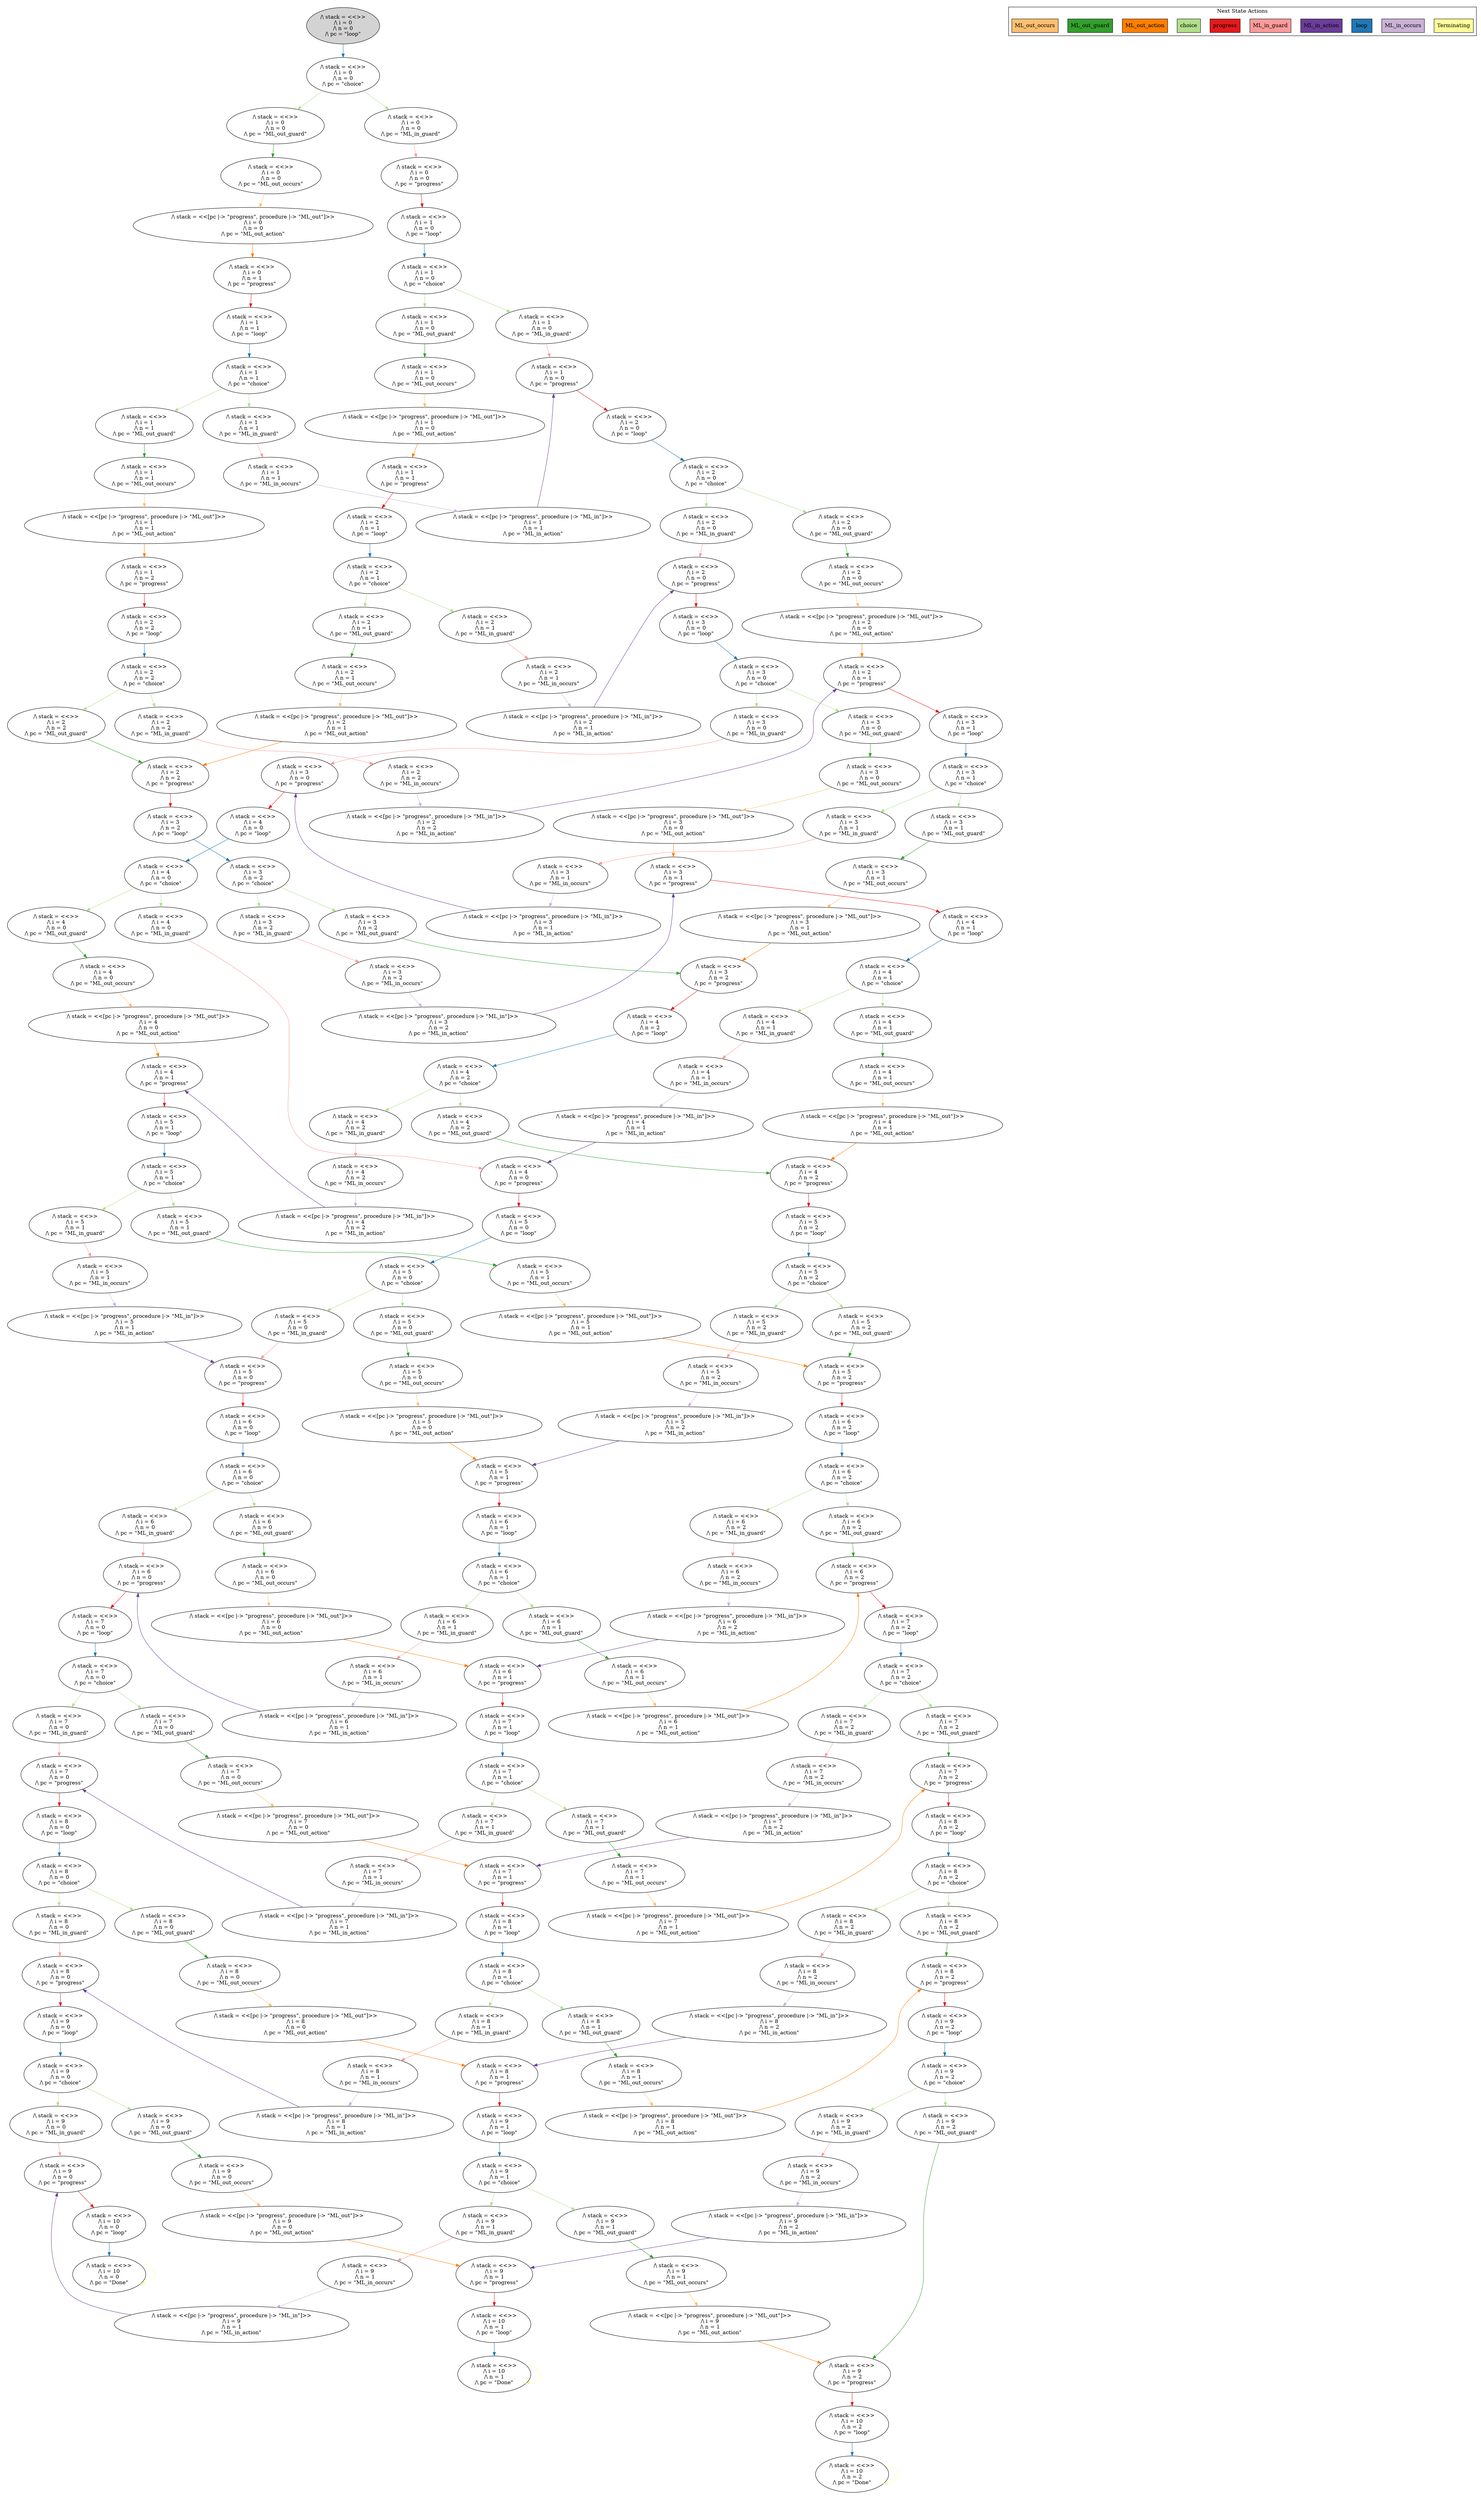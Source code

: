 strict digraph DiskGraph {
edge [colorscheme="paired12"]
nodesep=0.35;
subgraph cluster_graph {
color="white";
5481501194466391553 [label="/\\ stack = <<>>\n/\\ i = 0\n/\\ n = 0\n/\\ pc = \"loop\"",style = filled]
5481501194466391553 -> 1301704511523430768 [label="",color="2",fontcolor="2"];
1301704511523430768 [label="/\\ stack = <<>>\n/\\ i = 0\n/\\ n = 0\n/\\ pc = \"choice\""];
1301704511523430768 -> -7477751002490889123 [label="",color="3",fontcolor="3"];
-7477751002490889123 [label="/\\ stack = <<>>\n/\\ i = 0\n/\\ n = 0\n/\\ pc = \"ML_out_guard\""];
1301704511523430768 -> -4748775088320799739 [label="",color="3",fontcolor="3"];
-4748775088320799739 [label="/\\ stack = <<>>\n/\\ i = 0\n/\\ n = 0\n/\\ pc = \"ML_in_guard\""];
-7477751002490889123 -> 2564014300555827455 [label="",color="4",fontcolor="4"];
2564014300555827455 [label="/\\ stack = <<>>\n/\\ i = 0\n/\\ n = 0\n/\\ pc = \"ML_out_occurs\""];
-4748775088320799739 -> -2032388360025779639 [label="",color="5",fontcolor="5"];
-2032388360025779639 [label="/\\ stack = <<>>\n/\\ i = 0\n/\\ n = 0\n/\\ pc = \"progress\""];
-2032388360025779639 -> 1636970338899562014 [label="",color="6",fontcolor="6"];
1636970338899562014 [label="/\\ stack = <<>>\n/\\ i = 1\n/\\ n = 0\n/\\ pc = \"loop\""];
2564014300555827455 -> 642891524312701366 [label="",color="7",fontcolor="7"];
642891524312701366 [label="/\\ stack = <<[pc |-> \"progress\", procedure |-> \"ML_out\"]>>\n/\\ i = 0\n/\\ n = 0\n/\\ pc = \"ML_out_action\""];
1636970338899562014 -> 5156430904869359945 [label="",color="2",fontcolor="2"];
5156430904869359945 [label="/\\ stack = <<>>\n/\\ i = 1\n/\\ n = 0\n/\\ pc = \"choice\""];
642891524312701366 -> 6496921077314979622 [label="",color="8",fontcolor="8"];
6496921077314979622 [label="/\\ stack = <<>>\n/\\ i = 0\n/\\ n = 1\n/\\ pc = \"progress\""];
5156430904869359945 -> -6098506015896022288 [label="",color="3",fontcolor="3"];
-6098506015896022288 [label="/\\ stack = <<>>\n/\\ i = 1\n/\\ n = 0\n/\\ pc = \"ML_out_guard\""];
6496921077314979622 -> 3956528156080239161 [label="",color="6",fontcolor="6"];
3956528156080239161 [label="/\\ stack = <<>>\n/\\ i = 1\n/\\ n = 1\n/\\ pc = \"loop\""];
-6098506015896022288 -> 3456085182192066323 [label="",color="4",fontcolor="4"];
3456085182192066323 [label="/\\ stack = <<>>\n/\\ i = 1\n/\\ n = 0\n/\\ pc = \"ML_out_occurs\""];
3956528156080239161 -> -6234658689812744215 [label="",color="2",fontcolor="2"];
-6234658689812744215 [label="/\\ stack = <<>>\n/\\ i = 1\n/\\ n = 1\n/\\ pc = \"choice\""];
5156430904869359945 -> 6635308248572526654 [label="",color="3",fontcolor="3"];
6635308248572526654 [label="/\\ stack = <<>>\n/\\ i = 1\n/\\ n = 0\n/\\ pc = \"ML_in_guard\""];
-6234658689812744215 -> 9184855473481955322 [label="",color="3",fontcolor="3"];
9184855473481955322 [label="/\\ stack = <<>>\n/\\ i = 1\n/\\ n = 1\n/\\ pc = \"ML_out_guard\""];
6635308248572526654 -> -2277469966993412223 [label="",color="5",fontcolor="5"];
-2277469966993412223 [label="/\\ stack = <<>>\n/\\ i = 1\n/\\ n = 0\n/\\ pc = \"progress\""];
3456085182192066323 -> 328565058113035866 [label="",color="7",fontcolor="7"];
328565058113035866 [label="/\\ stack = <<[pc |-> \"progress\", procedure |-> \"ML_out\"]>>\n/\\ i = 1\n/\\ n = 0\n/\\ pc = \"ML_out_action\""];
-6234658689812744215 -> 687536163859705863 [label="",color="3",fontcolor="3"];
687536163859705863 [label="/\\ stack = <<>>\n/\\ i = 1\n/\\ n = 1\n/\\ pc = \"ML_in_guard\""];
-2277469966993412223 -> -479348111672637889 [label="",color="6",fontcolor="6"];
-479348111672637889 [label="/\\ stack = <<>>\n/\\ i = 2\n/\\ n = 0\n/\\ pc = \"loop\""];
687536163859705863 -> 490073942568499771 [label="",color="5",fontcolor="5"];
490073942568499771 [label="/\\ stack = <<>>\n/\\ i = 1\n/\\ n = 1\n/\\ pc = \"ML_in_occurs\""];
328565058113035866 -> 6451124855514430190 [label="",color="8",fontcolor="8"];
6451124855514430190 [label="/\\ stack = <<>>\n/\\ i = 1\n/\\ n = 1\n/\\ pc = \"progress\""];
9184855473481955322 -> 3195646455699628763 [label="",color="4",fontcolor="4"];
3195646455699628763 [label="/\\ stack = <<>>\n/\\ i = 1\n/\\ n = 1\n/\\ pc = \"ML_out_occurs\""];
490073942568499771 -> 4709673622212848894 [label="",color="9",fontcolor="9"];
4709673622212848894 [label="/\\ stack = <<[pc |-> \"progress\", procedure |-> \"ML_in\"]>>\n/\\ i = 1\n/\\ n = 1\n/\\ pc = \"ML_in_action\""];
-479348111672637889 -> -5102830437243633406 [label="",color="2",fontcolor="2"];
-5102830437243633406 [label="/\\ stack = <<>>\n/\\ i = 2\n/\\ n = 0\n/\\ pc = \"choice\""];
4709673622212848894 -> -2277469966993412223 [label="",color="10",fontcolor="10"];
3195646455699628763 -> 513410914319606674 [label="",color="7",fontcolor="7"];
513410914319606674 [label="/\\ stack = <<[pc |-> \"progress\", procedure |-> \"ML_out\"]>>\n/\\ i = 1\n/\\ n = 1\n/\\ pc = \"ML_out_action\""];
6451124855514430190 -> -2808339811667772904 [label="",color="6",fontcolor="6"];
-2808339811667772904 [label="/\\ stack = <<>>\n/\\ i = 2\n/\\ n = 1\n/\\ pc = \"loop\""];
513410914319606674 -> 3320149849492853722 [label="",color="8",fontcolor="8"];
3320149849492853722 [label="/\\ stack = <<>>\n/\\ i = 1\n/\\ n = 2\n/\\ pc = \"progress\""];
-5102830437243633406 -> -76190576759799545 [label="",color="3",fontcolor="3"];
-76190576759799545 [label="/\\ stack = <<>>\n/\\ i = 2\n/\\ n = 0\n/\\ pc = \"ML_out_guard\""];
3320149849492853722 -> -5051193699495018895 [label="",color="6",fontcolor="6"];
-5051193699495018895 [label="/\\ stack = <<>>\n/\\ i = 2\n/\\ n = 2\n/\\ pc = \"loop\""];
-76190576759799545 -> 4274947314410477351 [label="",color="4",fontcolor="4"];
4274947314410477351 [label="/\\ stack = <<>>\n/\\ i = 2\n/\\ n = 0\n/\\ pc = \"ML_out_occurs\""];
-5102830437243633406 -> -4057590241707773194 [label="",color="3",fontcolor="3"];
-4057590241707773194 [label="/\\ stack = <<>>\n/\\ i = 2\n/\\ n = 0\n/\\ pc = \"ML_in_guard\""];
4274947314410477351 -> 1164918182638524014 [label="",color="7",fontcolor="7"];
1164918182638524014 [label="/\\ stack = <<[pc |-> \"progress\", procedure |-> \"ML_out\"]>>\n/\\ i = 2\n/\\ n = 0\n/\\ pc = \"ML_out_action\""];
-2808339811667772904 -> 6330445490168522658 [label="",color="2",fontcolor="2"];
6330445490168522658 [label="/\\ stack = <<>>\n/\\ i = 2\n/\\ n = 1\n/\\ pc = \"choice\""];
1164918182638524014 -> 6734898035700956342 [label="",color="8",fontcolor="8"];
6734898035700956342 [label="/\\ stack = <<>>\n/\\ i = 2\n/\\ n = 1\n/\\ pc = \"progress\""];
6330445490168522658 -> 3088265824861873165 [label="",color="3",fontcolor="3"];
3088265824861873165 [label="/\\ stack = <<>>\n/\\ i = 2\n/\\ n = 1\n/\\ pc = \"ML_out_guard\""];
6734898035700956342 -> -8961215200723369465 [label="",color="6",fontcolor="6"];
-8961215200723369465 [label="/\\ stack = <<>>\n/\\ i = 3\n/\\ n = 1\n/\\ pc = \"loop\""];
-4057590241707773194 -> -1975645557075236391 [label="",color="5",fontcolor="5"];
-1975645557075236391 [label="/\\ stack = <<>>\n/\\ i = 2\n/\\ n = 0\n/\\ pc = \"progress\""];
-5051193699495018895 -> -2776882496092955961 [label="",color="2",fontcolor="2"];
-2776882496092955961 [label="/\\ stack = <<>>\n/\\ i = 2\n/\\ n = 2\n/\\ pc = \"choice\""];
-1975645557075236391 -> -6630256341316895200 [label="",color="6",fontcolor="6"];
-6630256341316895200 [label="/\\ stack = <<>>\n/\\ i = 3\n/\\ n = 0\n/\\ pc = \"loop\""];
-8961215200723369465 -> 163683676964706203 [label="",color="2",fontcolor="2"];
163683676964706203 [label="/\\ stack = <<>>\n/\\ i = 3\n/\\ n = 1\n/\\ pc = \"choice\""];
3088265824861873165 -> 4106409034457328367 [label="",color="4",fontcolor="4"];
4106409034457328367 [label="/\\ stack = <<>>\n/\\ i = 2\n/\\ n = 1\n/\\ pc = \"ML_out_occurs\""];
6330445490168522658 -> -7913021488387620145 [label="",color="3",fontcolor="3"];
-7913021488387620145 [label="/\\ stack = <<>>\n/\\ i = 2\n/\\ n = 1\n/\\ pc = \"ML_in_guard\""];
4106409034457328367 -> 1406761657000717222 [label="",color="7",fontcolor="7"];
1406761657000717222 [label="/\\ stack = <<[pc |-> \"progress\", procedure |-> \"ML_out\"]>>\n/\\ i = 2\n/\\ n = 1\n/\\ pc = \"ML_out_action\""];
163683676964706203 -> 1855423003815586464 [label="",color="3",fontcolor="3"];
1855423003815586464 [label="/\\ stack = <<>>\n/\\ i = 3\n/\\ n = 1\n/\\ pc = \"ML_out_guard\""];
-6630256341316895200 -> -1391369236458245829 [label="",color="2",fontcolor="2"];
-1391369236458245829 [label="/\\ stack = <<>>\n/\\ i = 3\n/\\ n = 0\n/\\ pc = \"choice\""];
-2776882496092955961 -> -1506555330213159530 [label="",color="3",fontcolor="3"];
-1506555330213159530 [label="/\\ stack = <<>>\n/\\ i = 2\n/\\ n = 2\n/\\ pc = \"ML_out_guard\""];
-1391369236458245829 -> -3632961167416438870 [label="",color="3",fontcolor="3"];
-3632961167416438870 [label="/\\ stack = <<>>\n/\\ i = 3\n/\\ n = 0\n/\\ pc = \"ML_out_guard\""];
1855423003815586464 -> 3791937427906686211 [label="",color="4",fontcolor="4"];
3791937427906686211 [label="/\\ stack = <<>>\n/\\ i = 3\n/\\ n = 1\n/\\ pc = \"ML_out_occurs\""];
163683676964706203 -> 8080270701595401972 [label="",color="3",fontcolor="3"];
8080270701595401972 [label="/\\ stack = <<>>\n/\\ i = 3\n/\\ n = 1\n/\\ pc = \"ML_in_guard\""];
1406761657000717222 -> 3090137050777228674 [label="",color="8",fontcolor="8"];
3090137050777228674 [label="/\\ stack = <<>>\n/\\ i = 2\n/\\ n = 2\n/\\ pc = \"progress\""];
-7913021488387620145 -> 6008232514061543884 [label="",color="5",fontcolor="5"];
6008232514061543884 [label="/\\ stack = <<>>\n/\\ i = 2\n/\\ n = 1\n/\\ pc = \"ML_in_occurs\""];
-3632961167416438870 -> 3976933198454591691 [label="",color="4",fontcolor="4"];
3976933198454591691 [label="/\\ stack = <<>>\n/\\ i = 3\n/\\ n = 0\n/\\ pc = \"ML_out_occurs\""];
-1506555330213159530 -> 3090137050777228674 [label="",color="4",fontcolor="4"];
3090137050777228674 -> -2070787741342136722 [label="",color="6",fontcolor="6"];
-2070787741342136722 [label="/\\ stack = <<>>\n/\\ i = 3\n/\\ n = 2\n/\\ pc = \"loop\""];
-1391369236458245829 -> 2719370060750794445 [label="",color="3",fontcolor="3"];
2719370060750794445 [label="/\\ stack = <<>>\n/\\ i = 3\n/\\ n = 0\n/\\ pc = \"ML_in_guard\""];
-2776882496092955961 -> 7822476265046200964 [label="",color="3",fontcolor="3"];
7822476265046200964 [label="/\\ stack = <<>>\n/\\ i = 2\n/\\ n = 2\n/\\ pc = \"ML_in_guard\""];
-2070787741342136722 -> -8293009445951886594 [label="",color="2",fontcolor="2"];
-8293009445951886594 [label="/\\ stack = <<>>\n/\\ i = 3\n/\\ n = 2\n/\\ pc = \"choice\""];
3976933198454591691 -> 2038389729912312194 [label="",color="7",fontcolor="7"];
2038389729912312194 [label="/\\ stack = <<[pc |-> \"progress\", procedure |-> \"ML_out\"]>>\n/\\ i = 3\n/\\ n = 0\n/\\ pc = \"ML_out_action\""];
6008232514061543884 -> 1508863315129499401 [label="",color="9",fontcolor="9"];
1508863315129499401 [label="/\\ stack = <<[pc |-> \"progress\", procedure |-> \"ML_in\"]>>\n/\\ i = 2\n/\\ n = 1\n/\\ pc = \"ML_in_action\""];
8080270701595401972 -> 6919208671319549793 [label="",color="5",fontcolor="5"];
6919208671319549793 [label="/\\ stack = <<>>\n/\\ i = 3\n/\\ n = 1\n/\\ pc = \"ML_in_occurs\""];
3791937427906686211 -> 2298696202968935498 [label="",color="7",fontcolor="7"];
2298696202968935498 [label="/\\ stack = <<[pc |-> \"progress\", procedure |-> \"ML_out\"]>>\n/\\ i = 3\n/\\ n = 1\n/\\ pc = \"ML_out_action\""];
1508863315129499401 -> -1975645557075236391 [label="",color="10",fontcolor="10"];
2038389729912312194 -> 6834325378447999358 [label="",color="8",fontcolor="8"];
6834325378447999358 [label="/\\ stack = <<>>\n/\\ i = 3\n/\\ n = 1\n/\\ pc = \"progress\""];
-8293009445951886594 -> -2849701131977321669 [label="",color="3",fontcolor="3"];
-2849701131977321669 [label="/\\ stack = <<>>\n/\\ i = 3\n/\\ n = 2\n/\\ pc = \"ML_out_guard\""];
7822476265046200964 -> -7877467358843531177 [label="",color="5",fontcolor="5"];
-7877467358843531177 [label="/\\ stack = <<>>\n/\\ i = 2\n/\\ n = 2\n/\\ pc = \"ML_in_occurs\""];
2719370060750794445 -> -1785021423534124015 [label="",color="5",fontcolor="5"];
-1785021423534124015 [label="/\\ stack = <<>>\n/\\ i = 3\n/\\ n = 0\n/\\ pc = \"progress\""];
-2849701131977321669 -> 2976056828118657098 [label="",color="4",fontcolor="4"];
6834325378447999358 -> -4942490944114918177 [label="",color="6",fontcolor="6"];
-4942490944114918177 [label="/\\ stack = <<>>\n/\\ i = 4\n/\\ n = 1\n/\\ pc = \"loop\""];
-8293009445951886594 -> -8177785741996699969 [label="",color="3",fontcolor="3"];
-8177785741996699969 [label="/\\ stack = <<>>\n/\\ i = 3\n/\\ n = 2\n/\\ pc = \"ML_in_guard\""];
2298696202968935498 -> 2976056828118657098 [label="",color="8",fontcolor="8"];
2976056828118657098 [label="/\\ stack = <<>>\n/\\ i = 3\n/\\ n = 2\n/\\ pc = \"progress\""];
6919208671319549793 -> 2852185059156537764 [label="",color="9",fontcolor="9"];
2852185059156537764 [label="/\\ stack = <<[pc |-> \"progress\", procedure |-> \"ML_in\"]>>\n/\\ i = 3\n/\\ n = 1\n/\\ pc = \"ML_in_action\""];
2976056828118657098 -> -2627580548843964234 [label="",color="6",fontcolor="6"];
-2627580548843964234 [label="/\\ stack = <<>>\n/\\ i = 4\n/\\ n = 2\n/\\ pc = \"loop\""];
-8177785741996699969 -> -6788634174912766214 [label="",color="5",fontcolor="5"];
-6788634174912766214 [label="/\\ stack = <<>>\n/\\ i = 3\n/\\ n = 2\n/\\ pc = \"ML_in_occurs\""];
-4942490944114918177 -> 1669129152463688113 [label="",color="2",fontcolor="2"];
1669129152463688113 [label="/\\ stack = <<>>\n/\\ i = 4\n/\\ n = 1\n/\\ pc = \"choice\""];
-1785021423534124015 -> -7262203861153480456 [label="",color="6",fontcolor="6"];
-7262203861153480456 [label="/\\ stack = <<>>\n/\\ i = 4\n/\\ n = 0\n/\\ pc = \"loop\""];
1669129152463688113 -> -9114553990351141917 [label="",color="3",fontcolor="3"];
-9114553990351141917 [label="/\\ stack = <<>>\n/\\ i = 4\n/\\ n = 1\n/\\ pc = \"ML_out_guard\""];
-7877467358843531177 -> -3081423393797716334 [label="",color="9",fontcolor="9"];
-3081423393797716334 [label="/\\ stack = <<[pc |-> \"progress\", procedure |-> \"ML_in\"]>>\n/\\ i = 2\n/\\ n = 2\n/\\ pc = \"ML_in_action\""];
1669129152463688113 -> 1790123461538902490 [label="",color="3",fontcolor="3"];
1790123461538902490 [label="/\\ stack = <<>>\n/\\ i = 4\n/\\ n = 1\n/\\ pc = \"ML_in_guard\""];
-7262203861153480456 -> -442293412177774831 [label="",color="2",fontcolor="2"];
-442293412177774831 [label="/\\ stack = <<>>\n/\\ i = 4\n/\\ n = 0\n/\\ pc = \"choice\""];
-3081423393797716334 -> 6734898035700956342 [label="",color="10",fontcolor="10"];
1790123461538902490 -> -560513798825734622 [label="",color="5",fontcolor="5"];
-560513798825734622 [label="/\\ stack = <<>>\n/\\ i = 4\n/\\ n = 1\n/\\ pc = \"ML_in_occurs\""];
-6788634174912766214 -> -1848475050777180097 [label="",color="9",fontcolor="9"];
-1848475050777180097 [label="/\\ stack = <<[pc |-> \"progress\", procedure |-> \"ML_in\"]>>\n/\\ i = 3\n/\\ n = 2\n/\\ pc = \"ML_in_action\""];
-2627580548843964234 -> -7384431512540795692 [label="",color="2",fontcolor="2"];
-7384431512540795692 [label="/\\ stack = <<>>\n/\\ i = 4\n/\\ n = 2\n/\\ pc = \"choice\""];
2852185059156537764 -> -1785021423534124015 [label="",color="10",fontcolor="10"];
-7384431512540795692 -> 4633786068161985144 [label="",color="3",fontcolor="3"];
4633786068161985144 [label="/\\ stack = <<>>\n/\\ i = 4\n/\\ n = 2\n/\\ pc = \"ML_out_guard\""];
-1848475050777180097 -> 6834325378447999358 [label="",color="10",fontcolor="10"];
-560513798825734622 -> -4635981682838087449 [label="",color="9",fontcolor="9"];
-4635981682838087449 [label="/\\ stack = <<[pc |-> \"progress\", procedure |-> \"ML_in\"]>>\n/\\ i = 4\n/\\ n = 1\n/\\ pc = \"ML_in_action\""];
-442293412177774831 -> 6172307649835476713 [label="",color="3",fontcolor="3"];
6172307649835476713 [label="/\\ stack = <<>>\n/\\ i = 4\n/\\ n = 0\n/\\ pc = \"ML_out_guard\""];
-9114553990351141917 -> 1276560272835033735 [label="",color="4",fontcolor="4"];
1276560272835033735 [label="/\\ stack = <<>>\n/\\ i = 4\n/\\ n = 1\n/\\ pc = \"ML_out_occurs\""];
6172307649835476713 -> 1303805705711503183 [label="",color="4",fontcolor="4"];
1303805705711503183 [label="/\\ stack = <<>>\n/\\ i = 4\n/\\ n = 0\n/\\ pc = \"ML_out_occurs\""];
-442293412177774831 -> 5568714133641839075 [label="",color="3",fontcolor="3"];
5568714133641839075 [label="/\\ stack = <<>>\n/\\ i = 4\n/\\ n = 0\n/\\ pc = \"ML_in_guard\""];
-4635981682838087449 -> -1335683166271330967 [label="",color="10",fontcolor="10"];
-1335683166271330967 [label="/\\ stack = <<>>\n/\\ i = 4\n/\\ n = 0\n/\\ pc = \"progress\""];
4633786068161985144 -> 2522566300896041266 [label="",color="4",fontcolor="4"];
2522566300896041266 [label="/\\ stack = <<>>\n/\\ i = 4\n/\\ n = 2\n/\\ pc = \"progress\""];
-7384431512540795692 -> -1839857218405457519 [label="",color="3",fontcolor="3"];
-1839857218405457519 [label="/\\ stack = <<>>\n/\\ i = 4\n/\\ n = 2\n/\\ pc = \"ML_in_guard\""];
-1335683166271330967 -> -4498282929222059801 [label="",color="6",fontcolor="6"];
-4498282929222059801 [label="/\\ stack = <<>>\n/\\ i = 5\n/\\ n = 0\n/\\ pc = \"loop\""];
5568714133641839075 -> -1335683166271330967 [label="",color="5",fontcolor="5"];
1303805705711503183 -> 4134651238441387526 [label="",color="7",fontcolor="7"];
4134651238441387526 [label="/\\ stack = <<[pc |-> \"progress\", procedure |-> \"ML_out\"]>>\n/\\ i = 4\n/\\ n = 0\n/\\ pc = \"ML_out_action\""];
1276560272835033735 -> 4237456006534626254 [label="",color="7",fontcolor="7"];
4237456006534626254 [label="/\\ stack = <<[pc |-> \"progress\", procedure |-> \"ML_out\"]>>\n/\\ i = 4\n/\\ n = 1\n/\\ pc = \"ML_out_action\""];
4134651238441387526 -> 6094639121076088838 [label="",color="8",fontcolor="8"];
6094639121076088838 [label="/\\ stack = <<>>\n/\\ i = 4\n/\\ n = 1\n/\\ pc = \"progress\""];
-4498282929222059801 -> -6033856265941104856 [label="",color="2",fontcolor="2"];
-6033856265941104856 [label="/\\ stack = <<>>\n/\\ i = 5\n/\\ n = 0\n/\\ pc = \"choice\""];
-1839857218405457519 -> 4176170718737414073 [label="",color="5",fontcolor="5"];
4176170718737414073 [label="/\\ stack = <<>>\n/\\ i = 4\n/\\ n = 2\n/\\ pc = \"ML_in_occurs\""];
4176170718737414073 -> 9107885622563266940 [label="",color="9",fontcolor="9"];
9107885622563266940 [label="/\\ stack = <<[pc |-> \"progress\", procedure |-> \"ML_in\"]>>\n/\\ i = 4\n/\\ n = 2\n/\\ pc = \"ML_in_action\""];
9107885622563266940 -> 6094639121076088838 [label="",color="10",fontcolor="10"];
2522566300896041266 -> -9138526042828046167 [label="",color="6",fontcolor="6"];
-9138526042828046167 [label="/\\ stack = <<>>\n/\\ i = 5\n/\\ n = 2\n/\\ pc = \"loop\""];
-6033856265941104856 -> 7407296694213437508 [label="",color="3",fontcolor="3"];
7407296694213437508 [label="/\\ stack = <<>>\n/\\ i = 5\n/\\ n = 0\n/\\ pc = \"ML_out_guard\""];
6094639121076088838 -> -2176042093182974784 [label="",color="6",fontcolor="6"];
-2176042093182974784 [label="/\\ stack = <<>>\n/\\ i = 5\n/\\ n = 1\n/\\ pc = \"loop\""];
4237456006534626254 -> 2522566300896041266 [label="",color="8",fontcolor="8"];
7407296694213437508 -> 2196421962314907811 [label="",color="4",fontcolor="4"];
2196421962314907811 [label="/\\ stack = <<>>\n/\\ i = 5\n/\\ n = 0\n/\\ pc = \"ML_out_occurs\""];
-6033856265941104856 -> -5817063548657607208 [label="",color="3",fontcolor="3"];
-5817063548657607208 [label="/\\ stack = <<>>\n/\\ i = 5\n/\\ n = 0\n/\\ pc = \"ML_in_guard\""];
-9138526042828046167 -> -3739397934090085139 [label="",color="2",fontcolor="2"];
-3739397934090085139 [label="/\\ stack = <<>>\n/\\ i = 5\n/\\ n = 2\n/\\ pc = \"choice\""];
2196421962314907811 -> 3819744247293657578 [label="",color="7",fontcolor="7"];
3819744247293657578 [label="/\\ stack = <<[pc |-> \"progress\", procedure |-> \"ML_out\"]>>\n/\\ i = 5\n/\\ n = 0\n/\\ pc = \"ML_out_action\""];
-2176042093182974784 -> 4807091032224031112 [label="",color="2",fontcolor="2"];
4807091032224031112 [label="/\\ stack = <<>>\n/\\ i = 5\n/\\ n = 1\n/\\ pc = \"choice\""];
3819744247293657578 -> 6285843453511896526 [label="",color="8",fontcolor="8"];
6285843453511896526 [label="/\\ stack = <<>>\n/\\ i = 5\n/\\ n = 1\n/\\ pc = \"progress\""];
-5817063548657607208 -> -1235675624629643103 [label="",color="5",fontcolor="5"];
-1235675624629643103 [label="/\\ stack = <<>>\n/\\ i = 5\n/\\ n = 0\n/\\ pc = \"progress\""];
-3739397934090085139 -> 8298713420499793109 [label="",color="3",fontcolor="3"];
8298713420499793109 [label="/\\ stack = <<>>\n/\\ i = 5\n/\\ n = 2\n/\\ pc = \"ML_out_guard\""];
-1235675624629643103 -> 3349639313964527814 [label="",color="6",fontcolor="6"];
3349639313964527814 [label="/\\ stack = <<>>\n/\\ i = 6\n/\\ n = 0\n/\\ pc = \"loop\""];
8298713420499793109 -> 2355021978907010298 [label="",color="4",fontcolor="4"];
2355021978907010298 [label="/\\ stack = <<>>\n/\\ i = 5\n/\\ n = 2\n/\\ pc = \"progress\""];
6285843453511896526 -> 1018809166137003233 [label="",color="6",fontcolor="6"];
1018809166137003233 [label="/\\ stack = <<>>\n/\\ i = 6\n/\\ n = 1\n/\\ pc = \"loop\""];
4807091032224031112 -> -5555496439387615922 [label="",color="3",fontcolor="3"];
-5555496439387615922 [label="/\\ stack = <<>>\n/\\ i = 5\n/\\ n = 1\n/\\ pc = \"ML_out_guard\""];
1018809166137003233 -> -4893583733800390205 [label="",color="2",fontcolor="2"];
-4893583733800390205 [label="/\\ stack = <<>>\n/\\ i = 6\n/\\ n = 1\n/\\ pc = \"choice\""];
2355021978907010298 -> 7981436597857814664 [label="",color="6",fontcolor="6"];
7981436597857814664 [label="/\\ stack = <<>>\n/\\ i = 6\n/\\ n = 2\n/\\ pc = \"loop\""];
3349639313964527814 -> 5972661407073671011 [label="",color="2",fontcolor="2"];
5972661407073671011 [label="/\\ stack = <<>>\n/\\ i = 6\n/\\ n = 0\n/\\ pc = \"choice\""];
-3739397934090085139 -> 322618832257138090 [label="",color="3",fontcolor="3"];
322618832257138090 [label="/\\ stack = <<>>\n/\\ i = 5\n/\\ n = 2\n/\\ pc = \"ML_in_guard\""];
5972661407073671011 -> 3702118447579872179 [label="",color="3",fontcolor="3"];
3702118447579872179 [label="/\\ stack = <<>>\n/\\ i = 6\n/\\ n = 0\n/\\ pc = \"ML_out_guard\""];
322618832257138090 -> 761333906826983700 [label="",color="5",fontcolor="5"];
761333906826983700 [label="/\\ stack = <<>>\n/\\ i = 5\n/\\ n = 2\n/\\ pc = \"ML_in_occurs\""];
7981436597857814664 -> 3655433276033879206 [label="",color="2",fontcolor="2"];
3655433276033879206 [label="/\\ stack = <<>>\n/\\ i = 6\n/\\ n = 2\n/\\ pc = \"choice\""];
3702118447579872179 -> 783222696457226391 [label="",color="4",fontcolor="4"];
783222696457226391 [label="/\\ stack = <<>>\n/\\ i = 6\n/\\ n = 0\n/\\ pc = \"ML_out_occurs\""];
-4893583733800390205 -> -1780477214153384263 [label="",color="3",fontcolor="3"];
-1780477214153384263 [label="/\\ stack = <<>>\n/\\ i = 6\n/\\ n = 1\n/\\ pc = \"ML_out_guard\""];
-5555496439387615922 -> 2149358931336461675 [label="",color="4",fontcolor="4"];
2149358931336461675 [label="/\\ stack = <<>>\n/\\ i = 5\n/\\ n = 1\n/\\ pc = \"ML_out_occurs\""];
4807091032224031112 -> -370873758902719007 [label="",color="3",fontcolor="3"];
-370873758902719007 [label="/\\ stack = <<>>\n/\\ i = 5\n/\\ n = 1\n/\\ pc = \"ML_in_guard\""];
-4893583733800390205 -> 7025534974189035305 [label="",color="3",fontcolor="3"];
7025534974189035305 [label="/\\ stack = <<>>\n/\\ i = 6\n/\\ n = 1\n/\\ pc = \"ML_in_guard\""];
3655433276033879206 -> 2776016065002956578 [label="",color="3",fontcolor="3"];
2776016065002956578 [label="/\\ stack = <<>>\n/\\ i = 6\n/\\ n = 2\n/\\ pc = \"ML_out_guard\""];
761333906826983700 -> 5548933593580941265 [label="",color="9",fontcolor="9"];
5548933593580941265 [label="/\\ stack = <<[pc |-> \"progress\", procedure |-> \"ML_in\"]>>\n/\\ i = 5\n/\\ n = 2\n/\\ pc = \"ML_in_action\""];
5972661407073671011 -> 3810169648887623440 [label="",color="3",fontcolor="3"];
3810169648887623440 [label="/\\ stack = <<>>\n/\\ i = 6\n/\\ n = 0\n/\\ pc = \"ML_in_guard\""];
-370873758902719007 -> -3792919667231473521 [label="",color="5",fontcolor="5"];
-3792919667231473521 [label="/\\ stack = <<>>\n/\\ i = 5\n/\\ n = 1\n/\\ pc = \"ML_in_occurs\""];
7025534974189035305 -> -6994011414931434632 [label="",color="5",fontcolor="5"];
-6994011414931434632 [label="/\\ stack = <<>>\n/\\ i = 6\n/\\ n = 1\n/\\ pc = \"ML_in_occurs\""];
3655433276033879206 -> -6926537874770653342 [label="",color="3",fontcolor="3"];
-6926537874770653342 [label="/\\ stack = <<>>\n/\\ i = 6\n/\\ n = 2\n/\\ pc = \"ML_in_guard\""];
2149358931336461675 -> 3939868522032479266 [label="",color="7",fontcolor="7"];
3939868522032479266 [label="/\\ stack = <<[pc |-> \"progress\", procedure |-> \"ML_out\"]>>\n/\\ i = 5\n/\\ n = 1\n/\\ pc = \"ML_out_action\""];
-1780477214153384263 -> 680567224261522783 [label="",color="4",fontcolor="4"];
680567224261522783 [label="/\\ stack = <<>>\n/\\ i = 6\n/\\ n = 1\n/\\ pc = \"ML_out_occurs\""];
783222696457226391 -> 2425091504914106846 [label="",color="7",fontcolor="7"];
2425091504914106846 [label="/\\ stack = <<[pc |-> \"progress\", procedure |-> \"ML_out\"]>>\n/\\ i = 6\n/\\ n = 0\n/\\ pc = \"ML_out_action\""];
-6994011414931434632 -> -2782855962040318531 [label="",color="9",fontcolor="9"];
-2782855962040318531 [label="/\\ stack = <<[pc |-> \"progress\", procedure |-> \"ML_in\"]>>\n/\\ i = 6\n/\\ n = 1\n/\\ pc = \"ML_in_action\""];
-3792919667231473521 -> -8300733092915767734 [label="",color="9",fontcolor="9"];
-8300733092915767734 [label="/\\ stack = <<[pc |-> \"progress\", procedure |-> \"ML_in\"]>>\n/\\ i = 5\n/\\ n = 1\n/\\ pc = \"ML_in_action\""];
3810169648887623440 -> -1573961460670243079 [label="",color="5",fontcolor="5"];
-1573961460670243079 [label="/\\ stack = <<>>\n/\\ i = 6\n/\\ n = 0\n/\\ pc = \"progress\""];
5548933593580941265 -> 6285843453511896526 [label="",color="10",fontcolor="10"];
2776016065002956578 -> 2620934419337339554 [label="",color="4",fontcolor="4"];
2620934419337339554 [label="/\\ stack = <<>>\n/\\ i = 6\n/\\ n = 2\n/\\ pc = \"progress\""];
2425091504914106846 -> 6037665350857100182 [label="",color="8",fontcolor="8"];
6037665350857100182 [label="/\\ stack = <<>>\n/\\ i = 6\n/\\ n = 1\n/\\ pc = \"progress\""];
680567224261522783 -> 2452468710221542422 [label="",color="7",fontcolor="7"];
2452468710221542422 [label="/\\ stack = <<[pc |-> \"progress\", procedure |-> \"ML_out\"]>>\n/\\ i = 6\n/\\ n = 1\n/\\ pc = \"ML_out_action\""];
3939868522032479266 -> 2355021978907010298 [label="",color="8",fontcolor="8"];
-6926537874770653342 -> 6862462339444026083 [label="",color="5",fontcolor="5"];
6862462339444026083 [label="/\\ stack = <<>>\n/\\ i = 6\n/\\ n = 2\n/\\ pc = \"ML_in_occurs\""];
6037665350857100182 -> 6090575453246715134 [label="",color="6",fontcolor="6"];
6090575453246715134 [label="/\\ stack = <<>>\n/\\ i = 7\n/\\ n = 1\n/\\ pc = \"loop\""];
2620934419337339554 -> 3775804150657839255 [label="",color="6",fontcolor="6"];
3775804150657839255 [label="/\\ stack = <<>>\n/\\ i = 7\n/\\ n = 2\n/\\ pc = \"loop\""];
6090575453246715134 -> -1618559968627686918 [label="",color="2",fontcolor="2"];
-1618559968627686918 [label="/\\ stack = <<>>\n/\\ i = 7\n/\\ n = 1\n/\\ pc = \"choice\""];
-1573961460670243079 -> 8419994794544072921 [label="",color="6",fontcolor="6"];
8419994794544072921 [label="/\\ stack = <<>>\n/\\ i = 7\n/\\ n = 0\n/\\ pc = \"loop\""];
-8300733092915767734 -> -1235675624629643103 [label="",color="10",fontcolor="10"];
-2782855962040318531 -> -1573961460670243079 [label="",color="10",fontcolor="10"];
8419994794544072921 -> 539552528354420570 [label="",color="2",fontcolor="2"];
539552528354420570 [label="/\\ stack = <<>>\n/\\ i = 7\n/\\ n = 0\n/\\ pc = \"choice\""];
-1618559968627686918 -> -3157575930152546284 [label="",color="3",fontcolor="3"];
-3157575930152546284 [label="/\\ stack = <<>>\n/\\ i = 7\n/\\ n = 1\n/\\ pc = \"ML_out_guard\""];
3775804150657839255 -> 7432473202612337823 [label="",color="2",fontcolor="2"];
7432473202612337823 [label="/\\ stack = <<>>\n/\\ i = 7\n/\\ n = 2\n/\\ pc = \"choice\""];
6862462339444026083 -> 1778171643012643878 [label="",color="9",fontcolor="9"];
1778171643012643878 [label="/\\ stack = <<[pc |-> \"progress\", procedure |-> \"ML_in\"]>>\n/\\ i = 6\n/\\ n = 2\n/\\ pc = \"ML_in_action\""];
2452468710221542422 -> 2620934419337339554 [label="",color="8",fontcolor="8"];
7432473202612337823 -> 1576844692880730511 [label="",color="3",fontcolor="3"];
1576844692880730511 [label="/\\ stack = <<>>\n/\\ i = 7\n/\\ n = 2\n/\\ pc = \"ML_out_guard\""];
-3157575930152546284 -> 365515092731359923 [label="",color="4",fontcolor="4"];
365515092731359923 [label="/\\ stack = <<>>\n/\\ i = 7\n/\\ n = 1\n/\\ pc = \"ML_out_occurs\""];
-1618559968627686918 -> -8975083259757706478 [label="",color="3",fontcolor="3"];
-8975083259757706478 [label="/\\ stack = <<>>\n/\\ i = 7\n/\\ n = 1\n/\\ pc = \"ML_in_guard\""];
539552528354420570 -> 1373422969025822 [label="",color="3",fontcolor="3"];
1373422969025822 [label="/\\ stack = <<>>\n/\\ i = 7\n/\\ n = 0\n/\\ pc = \"ML_out_guard\""];
365515092731359923 -> 3344948631125472250 [label="",color="7",fontcolor="7"];
3344948631125472250 [label="/\\ stack = <<[pc |-> \"progress\", procedure |-> \"ML_out\"]>>\n/\\ i = 7\n/\\ n = 1\n/\\ pc = \"ML_out_action\""];
1576844692880730511 -> 2877836838788702058 [label="",color="4",fontcolor="4"];
2877836838788702058 [label="/\\ stack = <<>>\n/\\ i = 7\n/\\ n = 2\n/\\ pc = \"progress\""];
7432473202612337823 -> 9066398084284093273 [label="",color="3",fontcolor="3"];
9066398084284093273 [label="/\\ stack = <<>>\n/\\ i = 7\n/\\ n = 2\n/\\ pc = \"ML_in_guard\""];
1778171643012643878 -> 6037665350857100182 [label="",color="10",fontcolor="10"];
3344948631125472250 -> 2877836838788702058 [label="",color="8",fontcolor="8"];
1373422969025822 -> 485789139840601979 [label="",color="4",fontcolor="4"];
485789139840601979 [label="/\\ stack = <<>>\n/\\ i = 7\n/\\ n = 0\n/\\ pc = \"ML_out_occurs\""];
539552528354420570 -> -2959464609877888213 [label="",color="3",fontcolor="3"];
-2959464609877888213 [label="/\\ stack = <<>>\n/\\ i = 7\n/\\ n = 0\n/\\ pc = \"ML_in_guard\""];
-8975083259757706478 -> -5939060781862167083 [label="",color="5",fontcolor="5"];
-5939060781862167083 [label="/\\ stack = <<>>\n/\\ i = 7\n/\\ n = 1\n/\\ pc = \"ML_in_occurs\""];
-2959464609877888213 -> -1619212530442132687 [label="",color="5",fontcolor="5"];
-1619212530442132687 [label="/\\ stack = <<>>\n/\\ i = 7\n/\\ n = 0\n/\\ pc = \"progress\""];
485789139840601979 -> 3298017711611924018 [label="",color="7",fontcolor="7"];
3298017711611924018 [label="/\\ stack = <<[pc |-> \"progress\", procedure |-> \"ML_out\"]>>\n/\\ i = 7\n/\\ n = 0\n/\\ pc = \"ML_out_action\""];
9066398084284093273 -> 7807039571510977614 [label="",color="5",fontcolor="5"];
7807039571510977614 [label="/\\ stack = <<>>\n/\\ i = 7\n/\\ n = 2\n/\\ pc = \"ML_in_occurs\""];
2877836838788702058 -> 2257433255502869816 [label="",color="6",fontcolor="6"];
2257433255502869816 [label="/\\ stack = <<>>\n/\\ i = 8\n/\\ n = 2\n/\\ pc = \"loop\""];
7807039571510977614 -> 3155094468288983691 [label="",color="9",fontcolor="9"];
3155094468288983691 [label="/\\ stack = <<[pc |-> \"progress\", procedure |-> \"ML_in\"]>>\n/\\ i = 7\n/\\ n = 2\n/\\ pc = \"ML_in_action\""];
3298017711611924018 -> 5793128895918077534 [label="",color="8",fontcolor="8"];
5793128895918077534 [label="/\\ stack = <<>>\n/\\ i = 7\n/\\ n = 1\n/\\ pc = \"progress\""];
3155094468288983691 -> 5793128895918077534 [label="",color="10",fontcolor="10"];
5793128895918077534 -> 9202059448527024465 [label="",color="6",fontcolor="6"];
9202059448527024465 [label="/\\ stack = <<>>\n/\\ i = 8\n/\\ n = 1\n/\\ pc = \"loop\""];
-1619212530442132687 -> 6911775200689327478 [label="",color="6",fontcolor="6"];
6911775200689327478 [label="/\\ stack = <<>>\n/\\ i = 8\n/\\ n = 0\n/\\ pc = \"loop\""];
-5939060781862167083 -> -1583790163432535280 [label="",color="9",fontcolor="9"];
-1583790163432535280 [label="/\\ stack = <<[pc |-> \"progress\", procedure |-> \"ML_in\"]>>\n/\\ i = 7\n/\\ n = 1\n/\\ pc = \"ML_in_action\""];
6911775200689327478 -> 8663743733159402295 [label="",color="2",fontcolor="2"];
8663743733159402295 [label="/\\ stack = <<>>\n/\\ i = 8\n/\\ n = 0\n/\\ pc = \"choice\""];
9202059448527024465 -> -7579956852809089641 [label="",color="2",fontcolor="2"];
-7579956852809089641 [label="/\\ stack = <<>>\n/\\ i = 8\n/\\ n = 1\n/\\ pc = \"choice\""];
8663743733159402295 -> -4708210930332041296 [label="",color="3",fontcolor="3"];
-4708210930332041296 [label="/\\ stack = <<>>\n/\\ i = 8\n/\\ n = 0\n/\\ pc = \"ML_out_guard\""];
2257433255502869816 -> 1757072151947526386 [label="",color="2",fontcolor="2"];
1757072151947526386 [label="/\\ stack = <<>>\n/\\ i = 8\n/\\ n = 2\n/\\ pc = \"choice\""];
-4708210930332041296 -> 4652015552543647647 [label="",color="4",fontcolor="4"];
4652015552543647647 [label="/\\ stack = <<>>\n/\\ i = 8\n/\\ n = 0\n/\\ pc = \"ML_out_occurs\""];
8663743733159402295 -> -1942704791369469620 [label="",color="3",fontcolor="3"];
-1942704791369469620 [label="/\\ stack = <<>>\n/\\ i = 8\n/\\ n = 0\n/\\ pc = \"ML_in_guard\""];
-7579956852809089641 -> 7675254646783122106 [label="",color="3",fontcolor="3"];
7675254646783122106 [label="/\\ stack = <<>>\n/\\ i = 8\n/\\ n = 1\n/\\ pc = \"ML_out_guard\""];
-1583790163432535280 -> -1619212530442132687 [label="",color="10",fontcolor="10"];
7675254646783122106 -> 4836879001589783127 [label="",color="4",fontcolor="4"];
4836879001589783127 [label="/\\ stack = <<>>\n/\\ i = 8\n/\\ n = 1\n/\\ pc = \"ML_out_occurs\""];
-7579956852809089641 -> -5722413192206089867 [label="",color="3",fontcolor="3"];
-5722413192206089867 [label="/\\ stack = <<>>\n/\\ i = 8\n/\\ n = 1\n/\\ pc = \"ML_in_guard\""];
-1942704791369469620 -> -94042400593167351 [label="",color="5",fontcolor="5"];
-94042400593167351 [label="/\\ stack = <<>>\n/\\ i = 8\n/\\ n = 0\n/\\ pc = \"progress\""];
4652015552543647647 -> 7779529083848140502 [label="",color="7",fontcolor="7"];
7779529083848140502 [label="/\\ stack = <<[pc |-> \"progress\", procedure |-> \"ML_out\"]>>\n/\\ i = 8\n/\\ n = 0\n/\\ pc = \"ML_out_action\""];
1757072151947526386 -> -6102410615243005151 [label="",color="3",fontcolor="3"];
-6102410615243005151 [label="/\\ stack = <<>>\n/\\ i = 8\n/\\ n = 2\n/\\ pc = \"ML_out_guard\""];
7779529083848140502 -> 5139687095480904038 [label="",color="8",fontcolor="8"];
5139687095480904038 [label="/\\ stack = <<>>\n/\\ i = 8\n/\\ n = 1\n/\\ pc = \"progress\""];
-94042400593167351 -> 382266650047083881 [label="",color="6",fontcolor="6"];
382266650047083881 [label="/\\ stack = <<>>\n/\\ i = 9\n/\\ n = 0\n/\\ pc = \"loop\""];
-5722413192206089867 -> 1385355699166730107 [label="",color="5",fontcolor="5"];
1385355699166730107 [label="/\\ stack = <<>>\n/\\ i = 8\n/\\ n = 1\n/\\ pc = \"ML_in_occurs\""];
4836879001589783127 -> 7519107950194744094 [label="",color="7",fontcolor="7"];
7519107950194744094 [label="/\\ stack = <<[pc |-> \"progress\", procedure |-> \"ML_out\"]>>\n/\\ i = 8\n/\\ n = 1\n/\\ pc = \"ML_out_action\""];
1385355699166730107 -> 6100351337824453054 [label="",color="9",fontcolor="9"];
6100351337824453054 [label="/\\ stack = <<[pc |-> \"progress\", procedure |-> \"ML_in\"]>>\n/\\ i = 8\n/\\ n = 1\n/\\ pc = \"ML_in_action\""];
382266650047083881 -> 3288765482492930830 [label="",color="2",fontcolor="2"];
3288765482492930830 [label="/\\ stack = <<>>\n/\\ i = 9\n/\\ n = 0\n/\\ pc = \"choice\""];
5139687095480904038 -> 2671148887380789582 [label="",color="6",fontcolor="6"];
2671148887380789582 [label="/\\ stack = <<>>\n/\\ i = 9\n/\\ n = 1\n/\\ pc = \"loop\""];
-6102410615243005151 -> 3514676314403209298 [label="",color="4",fontcolor="4"];
3514676314403209298 [label="/\\ stack = <<>>\n/\\ i = 8\n/\\ n = 2\n/\\ pc = \"progress\""];
1757072151947526386 -> 5635603831276654910 [label="",color="3",fontcolor="3"];
5635603831276654910 [label="/\\ stack = <<>>\n/\\ i = 8\n/\\ n = 2\n/\\ pc = \"ML_in_guard\""];
3514676314403209298 -> 5039976614031461671 [label="",color="6",fontcolor="6"];
5039976614031461671 [label="/\\ stack = <<>>\n/\\ i = 9\n/\\ n = 2\n/\\ pc = \"loop\""];
2671148887380789582 -> -4372622869378396754 [label="",color="2",fontcolor="2"];
-4372622869378396754 [label="/\\ stack = <<>>\n/\\ i = 9\n/\\ n = 1\n/\\ pc = \"choice\""];
3288765482492930830 -> -8228811983539359459 [label="",color="3",fontcolor="3"];
-8228811983539359459 [label="/\\ stack = <<>>\n/\\ i = 9\n/\\ n = 0\n/\\ pc = \"ML_out_guard\""];
-4372622869378396754 -> 6478299886620398615 [label="",color="3",fontcolor="3"];
6478299886620398615 [label="/\\ stack = <<>>\n/\\ i = 9\n/\\ n = 1\n/\\ pc = \"ML_out_guard\""];
6100351337824453054 -> -94042400593167351 [label="",color="10",fontcolor="10"];
7519107950194744094 -> 3514676314403209298 [label="",color="8",fontcolor="8"];
-8228811983539359459 -> 5542815403066957939 [label="",color="4",fontcolor="4"];
5542815403066957939 [label="/\\ stack = <<>>\n/\\ i = 9\n/\\ n = 0\n/\\ pc = \"ML_out_occurs\""];
6478299886620398615 -> 5711485244308479419 [label="",color="4",fontcolor="4"];
5711485244308479419 [label="/\\ stack = <<>>\n/\\ i = 9\n/\\ n = 1\n/\\ pc = \"ML_out_occurs\""];
-4372622869378396754 -> 5951586076459310414 [label="",color="3",fontcolor="3"];
5951586076459310414 [label="/\\ stack = <<>>\n/\\ i = 9\n/\\ n = 1\n/\\ pc = \"ML_in_guard\""];
5711485244308479419 -> 7222210937498246386 [label="",color="7",fontcolor="7"];
7222210937498246386 [label="/\\ stack = <<[pc |-> \"progress\", procedure |-> \"ML_out\"]>>\n/\\ i = 9\n/\\ n = 1\n/\\ pc = \"ML_out_action\""];
3288765482492930830 -> 506531594739232119 [label="",color="3",fontcolor="3"];
506531594739232119 [label="/\\ stack = <<>>\n/\\ i = 9\n/\\ n = 0\n/\\ pc = \"ML_in_guard\""];
7222210937498246386 -> 3704755848640298394 [label="",color="8",fontcolor="8"];
3704755848640298394 [label="/\\ stack = <<>>\n/\\ i = 9\n/\\ n = 2\n/\\ pc = \"progress\""];
5039976614031461671 -> 5619815164106076363 [label="",color="2",fontcolor="2"];
5619815164106076363 [label="/\\ stack = <<>>\n/\\ i = 9\n/\\ n = 2\n/\\ pc = \"choice\""];
3704755848640298394 -> -6188169431633033978 [label="",color="6",fontcolor="6"];
-6188169431633033978 [label="/\\ stack = <<>>\n/\\ i = 10\n/\\ n = 2\n/\\ pc = \"loop\""];
5635603831276654910 -> -3245442610158375200 [label="",color="5",fontcolor="5"];
-3245442610158375200 [label="/\\ stack = <<>>\n/\\ i = 8\n/\\ n = 2\n/\\ pc = \"ML_in_occurs\""];
-6188169431633033978 -> -6995608838381777875 [label="",color="2",fontcolor="2"];
-6995608838381777875 [label="/\\ stack = <<>>\n/\\ i = 10\n/\\ n = 2\n/\\ pc = \"Done\""];
5619815164106076363 -> -7481725950183019124 [label="",color="3",fontcolor="3"];
-7481725950183019124 [label="/\\ stack = <<>>\n/\\ i = 9\n/\\ n = 2\n/\\ pc = \"ML_out_guard\""];
506531594739232119 -> -207543527038828095 [label="",color="5",fontcolor="5"];
-207543527038828095 [label="/\\ stack = <<>>\n/\\ i = 9\n/\\ n = 0\n/\\ pc = \"progress\""];
5951586076459310414 -> 2332219918902073814 [label="",color="5",fontcolor="5"];
2332219918902073814 [label="/\\ stack = <<>>\n/\\ i = 9\n/\\ n = 1\n/\\ pc = \"ML_in_occurs\""];
5542815403066957939 -> 7463940374038110522 [label="",color="7",fontcolor="7"];
7463940374038110522 [label="/\\ stack = <<[pc |-> \"progress\", procedure |-> \"ML_out\"]>>\n/\\ i = 9\n/\\ n = 0\n/\\ pc = \"ML_out_action\""];
-207543527038828095 -> -1540026799226684088 [label="",color="6",fontcolor="6"];
-1540026799226684088 [label="/\\ stack = <<>>\n/\\ i = 10\n/\\ n = 0\n/\\ pc = \"loop\""];
-7481725950183019124 -> 3704755848640298394 [label="",color="4",fontcolor="4"];
5619815164106076363 -> -6037074928185127675 [label="",color="3",fontcolor="3"];
-6037074928185127675 [label="/\\ stack = <<>>\n/\\ i = 9\n/\\ n = 2\n/\\ pc = \"ML_in_guard\""];
-6995608838381777875 -> -6995608838381777875 [label="",color="11",fontcolor="11"];
-3245442610158375200 -> -7681777881211881435 [label="",color="9",fontcolor="9"];
-7681777881211881435 [label="/\\ stack = <<[pc |-> \"progress\", procedure |-> \"ML_in\"]>>\n/\\ i = 8\n/\\ n = 2\n/\\ pc = \"ML_in_action\""];
-6037074928185127675 -> -2192778957776150451 [label="",color="5",fontcolor="5"];
-2192778957776150451 [label="/\\ stack = <<>>\n/\\ i = 9\n/\\ n = 2\n/\\ pc = \"ML_in_occurs\""];
-1540026799226684088 -> -2426006804036307869 [label="",color="2",fontcolor="2"];
-2426006804036307869 [label="/\\ stack = <<>>\n/\\ i = 10\n/\\ n = 0\n/\\ pc = \"Done\""];
7463940374038110522 -> 4971017975260157102 [label="",color="8",fontcolor="8"];
4971017975260157102 [label="/\\ stack = <<>>\n/\\ i = 9\n/\\ n = 1\n/\\ pc = \"progress\""];
2332219918902073814 -> 7479561144340958995 [label="",color="9",fontcolor="9"];
7479561144340958995 [label="/\\ stack = <<[pc |-> \"progress\", procedure |-> \"ML_in\"]>>\n/\\ i = 9\n/\\ n = 1\n/\\ pc = \"ML_in_action\""];
4971017975260157102 -> -3819193816275418769 [label="",color="6",fontcolor="6"];
-3819193816275418769 [label="/\\ stack = <<>>\n/\\ i = 10\n/\\ n = 1\n/\\ pc = \"loop\""];
-2192778957776150451 -> -6484999069751871864 [label="",color="9",fontcolor="9"];
-6484999069751871864 [label="/\\ stack = <<[pc |-> \"progress\", procedure |-> \"ML_in\"]>>\n/\\ i = 9\n/\\ n = 2\n/\\ pc = \"ML_in_action\""];
-7681777881211881435 -> 5139687095480904038 [label="",color="10",fontcolor="10"];
-3819193816275418769 -> -141070542169454524 [label="",color="2",fontcolor="2"];
-141070542169454524 [label="/\\ stack = <<>>\n/\\ i = 10\n/\\ n = 1\n/\\ pc = \"Done\""];
-2426006804036307869 -> -2426006804036307869 [label="",color="11",fontcolor="11"];
7479561144340958995 -> -207543527038828095 [label="",color="10",fontcolor="10"];
-141070542169454524 -> -141070542169454524 [label="",color="11",fontcolor="11"];
-6484999069751871864 -> 4971017975260157102 [label="",color="10",fontcolor="10"];
{rank = same; 5481501194466391553;}
{rank = same; 1301704511523430768;}
{rank = same; -4748775088320799739;-7477751002490889123;}
{rank = same; 2564014300555827455;-2032388360025779639;}
{rank = same; 642891524312701366;1636970338899562014;}
{rank = same; 5156430904869359945;6496921077314979622;}
{rank = same; -6098506015896022288;3956528156080239161;6635308248572526654;}
{rank = same; 3456085182192066323;-2277469966993412223;-6234658689812744215;}
{rank = same; 687536163859705863;328565058113035866;-479348111672637889;9184855473481955322;}
{rank = same; 3195646455699628763;-5102830437243633406;490073942568499771;6451124855514430190;}
{rank = same; 4709673622212848894;-4057590241707773194;-76190576759799545;513410914319606674;-2808339811667772904;}
{rank = same; 4274947314410477351;-1975645557075236391;3320149849492853722;6330445490168522658;}
{rank = same; -6630256341316895200;-5051193699495018895;1164918182638524014;-7913021488387620145;3088265824861873165;}
{rank = same; -2776882496092955961;4106409034457328367;-1391369236458245829;6008232514061543884;6734898035700956342;}
{rank = same; 1508863315129499401;-3632961167416438870;-1506555330213159530;-8961215200723369465;2719370060750794445;7822476265046200964;1406761657000717222;}
{rank = same; 163683676964706203;-7877467358843531177;-1785021423534124015;3090137050777228674;3976933198454591691;}
{rank = same; 8080270701595401972;-7262203861153480456;-2070787741342136722;2038389729912312194;-3081423393797716334;1855423003815586464;}
{rank = same; -442293412177774831;6919208671319549793;6834325378447999358;-8293009445951886594;3791937427906686211;}
{rank = same; 2852185059156537764;5568714133641839075;-2849701131977321669;6172307649835476713;-8177785741996699969;2298696202968935498;-4942490944114918177;}
{rank = same; -6788634174912766214;1303805705711503183;2976056828118657098;1669129152463688113;}
{rank = same; -2627580548843964234;-1848475050777180097;1790123461538902490;-9114553990351141917;4134651238441387526;}
{rank = same; -7384431512540795692;-560513798825734622;1276560272835033735;6094639121076088838;}
{rank = same; -4635981682838087449;4633786068161985144;-2176042093182974784;-1839857218405457519;4237456006534626254;}
{rank = same; 4807091032224031112;4176170718737414073;2522566300896041266;-1335683166271330967;}
{rank = same; -4498282929222059801;-370873758902719007;9107885622563266940;-9138526042828046167;-5555496439387615922;}
{rank = same; -3739397934090085139;-3792919667231473521;-6033856265941104856;2149358931336461675;}
{rank = same; -8300733092915767734;8298713420499793109;7407296694213437508;322618832257138090;3939868522032479266;-5817063548657607208;}
{rank = same; 761333906826983700;2355021978907010298;2196421962314907811;-1235675624629643103;}
{rank = same; 3349639313964527814;3819744247293657578;7981436597857814664;5548933593580941265;}
{rank = same; 5972661407073671011;3655433276033879206;6285843453511896526;}
{rank = same; 3810169648887623440;2776016065002956578;3702118447579872179;1018809166137003233;-6926537874770653342;}
{rank = same; -4893583733800390205;6862462339444026083;783222696457226391;2620934419337339554;-1573961460670243079;}
{rank = same; 2425091504914106846;8419994794544072921;3775804150657839255;1778171643012643878;7025534974189035305;-1780477214153384263;}
{rank = same; 7432473202612337823;539552528354420570;680567224261522783;-6994011414931434632;6037665350857100182;}
{rank = same; -2782855962040318531;2452468710221542422;1576844692880730511;1373422969025822;9066398084284093273;6090575453246715134;-2959464609877888213;}
{rank = same; 485789139840601979;7807039571510977614;2877836838788702058;-1618559968627686918;-1619212530442132687;}
{rank = same; 6911775200689327478;-8975083259757706478;3298017711611924018;3155094468288983691;-3157575930152546284;2257433255502869816;}
{rank = same; 365515092731359923;1757072151947526386;8663743733159402295;-5939060781862167083;5793128895918077534;}
{rank = same; -6102410615243005151;-4708210930332041296;-1583790163432535280;3344948631125472250;-1942704791369469620;5635603831276654910;9202059448527024465;}
{rank = same; 3514676314403209298;-94042400593167351;-3245442610158375200;-7579956852809089641;4652015552543647647;}
{rank = same; 382266650047083881;-5722413192206089867;7675254646783122106;7779529083848140502;5039976614031461671;-7681777881211881435;}
{rank = same; 5139687095480904038;4836879001589783127;1385355699166730107;3288765482492930830;5619815164106076363;}
{rank = same; -7481725950183019124;-6037074928185127675;-8228811983539359459;6100351337824453054;7519107950194744094;506531594739232119;2671148887380789582;}
{rank = same; -4372622869378396754;-2192778957776150451;-207543527038828095;5542815403066957939;}
{rank = same; 5951586076459310414;-1540026799226684088;6478299886620398615;7463940374038110522;-6484999069751871864;}
{rank = same; -2426006804036307869;4971017975260157102;2332219918902073814;5711485244308479419;}
{rank = same; 7479561144340958995;7222210937498246386;-3819193816275418769;}
{rank = same; 3704755848640298394;-141070542169454524;}
{rank = same; -6188169431633033978;}
{rank = same; -6995608838381777875;}
}
subgraph cluster_legend {graph[style=bold];label = "Next State Actions" style="solid"
node [ labeljust="l",colorscheme="paired12",style=filled,shape=record ]
Terminating [label="Terminating",fillcolor=11]
ML_in_occurs [label="ML_in_occurs",fillcolor=9]
loop [label="loop",fillcolor=2]
ML_in_action [label="ML_in_action",fillcolor=10]
ML_in_guard [label="ML_in_guard",fillcolor=5]
progress [label="progress",fillcolor=6]
choice [label="choice",fillcolor=3]
ML_out_action [label="ML_out_action",fillcolor=8]
ML_out_guard [label="ML_out_guard",fillcolor=4]
ML_out_occurs [label="ML_out_occurs",fillcolor=7]
}}